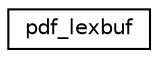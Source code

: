 digraph "Graphical Class Hierarchy"
{
 // LATEX_PDF_SIZE
  edge [fontname="Helvetica",fontsize="10",labelfontname="Helvetica",labelfontsize="10"];
  node [fontname="Helvetica",fontsize="10",shape=record];
  rankdir="LR";
  Node0 [label="pdf_lexbuf",height=0.2,width=0.4,color="black", fillcolor="white", style="filled",URL="$structpdf__lexbuf.html",tooltip=" "];
}
